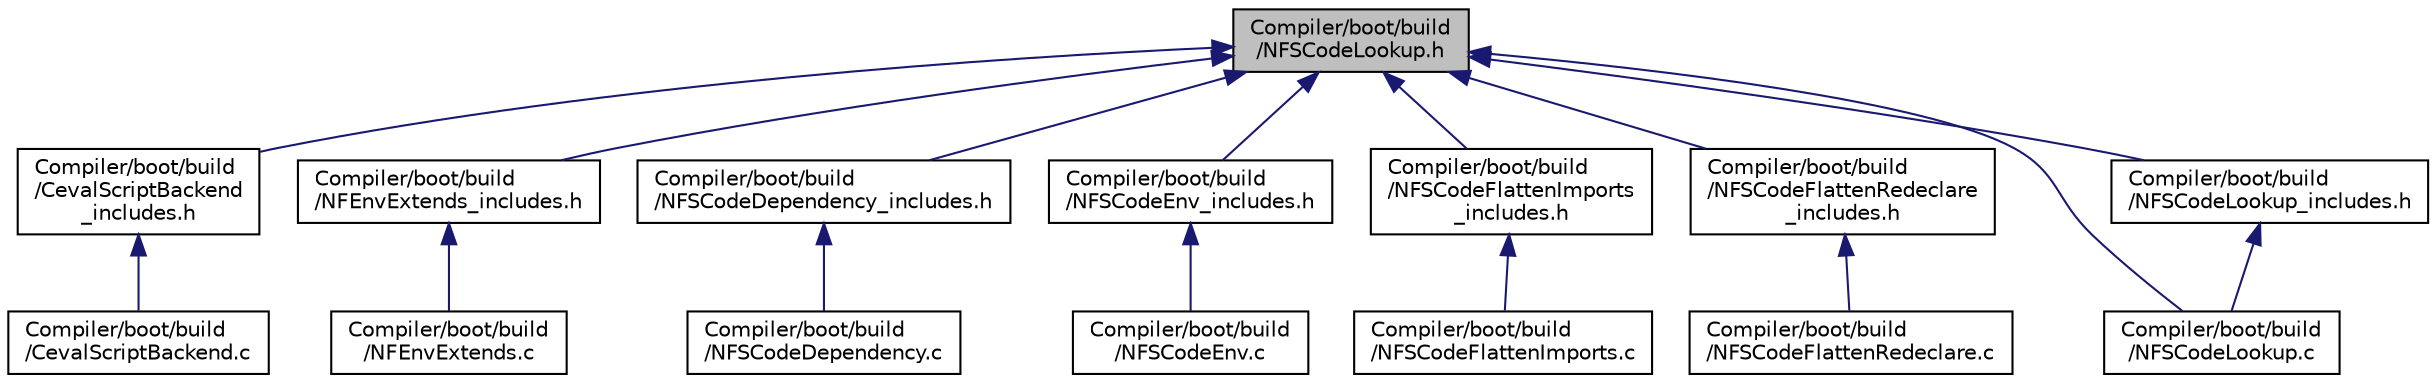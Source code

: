 digraph "Compiler/boot/build/NFSCodeLookup.h"
{
  edge [fontname="Helvetica",fontsize="10",labelfontname="Helvetica",labelfontsize="10"];
  node [fontname="Helvetica",fontsize="10",shape=record];
  Node6 [label="Compiler/boot/build\l/NFSCodeLookup.h",height=0.2,width=0.4,color="black", fillcolor="grey75", style="filled", fontcolor="black"];
  Node6 -> Node7 [dir="back",color="midnightblue",fontsize="10",style="solid",fontname="Helvetica"];
  Node7 [label="Compiler/boot/build\l/CevalScriptBackend\l_includes.h",height=0.2,width=0.4,color="black", fillcolor="white", style="filled",URL="$df/d81/_ceval_script_backend__includes_8h.html"];
  Node7 -> Node8 [dir="back",color="midnightblue",fontsize="10",style="solid",fontname="Helvetica"];
  Node8 [label="Compiler/boot/build\l/CevalScriptBackend.c",height=0.2,width=0.4,color="black", fillcolor="white", style="filled",URL="$d8/de6/_ceval_script_backend_8c.html"];
  Node6 -> Node9 [dir="back",color="midnightblue",fontsize="10",style="solid",fontname="Helvetica"];
  Node9 [label="Compiler/boot/build\l/NFEnvExtends_includes.h",height=0.2,width=0.4,color="black", fillcolor="white", style="filled",URL="$d8/d8d/_n_f_env_extends__includes_8h.html"];
  Node9 -> Node10 [dir="back",color="midnightblue",fontsize="10",style="solid",fontname="Helvetica"];
  Node10 [label="Compiler/boot/build\l/NFEnvExtends.c",height=0.2,width=0.4,color="black", fillcolor="white", style="filled",URL="$d1/d2f/_n_f_env_extends_8c.html"];
  Node6 -> Node11 [dir="back",color="midnightblue",fontsize="10",style="solid",fontname="Helvetica"];
  Node11 [label="Compiler/boot/build\l/NFSCodeDependency_includes.h",height=0.2,width=0.4,color="black", fillcolor="white", style="filled",URL="$d6/d04/_n_f_s_code_dependency__includes_8h.html"];
  Node11 -> Node12 [dir="back",color="midnightblue",fontsize="10",style="solid",fontname="Helvetica"];
  Node12 [label="Compiler/boot/build\l/NFSCodeDependency.c",height=0.2,width=0.4,color="black", fillcolor="white", style="filled",URL="$d5/df9/_n_f_s_code_dependency_8c.html"];
  Node6 -> Node13 [dir="back",color="midnightblue",fontsize="10",style="solid",fontname="Helvetica"];
  Node13 [label="Compiler/boot/build\l/NFSCodeEnv_includes.h",height=0.2,width=0.4,color="black", fillcolor="white", style="filled",URL="$df/dcd/_n_f_s_code_env__includes_8h.html"];
  Node13 -> Node14 [dir="back",color="midnightblue",fontsize="10",style="solid",fontname="Helvetica"];
  Node14 [label="Compiler/boot/build\l/NFSCodeEnv.c",height=0.2,width=0.4,color="black", fillcolor="white", style="filled",URL="$da/db6/_n_f_s_code_env_8c.html"];
  Node6 -> Node15 [dir="back",color="midnightblue",fontsize="10",style="solid",fontname="Helvetica"];
  Node15 [label="Compiler/boot/build\l/NFSCodeFlattenImports\l_includes.h",height=0.2,width=0.4,color="black", fillcolor="white", style="filled",URL="$dd/dfc/_n_f_s_code_flatten_imports__includes_8h.html"];
  Node15 -> Node16 [dir="back",color="midnightblue",fontsize="10",style="solid",fontname="Helvetica"];
  Node16 [label="Compiler/boot/build\l/NFSCodeFlattenImports.c",height=0.2,width=0.4,color="black", fillcolor="white", style="filled",URL="$d0/df0/_n_f_s_code_flatten_imports_8c.html"];
  Node6 -> Node17 [dir="back",color="midnightblue",fontsize="10",style="solid",fontname="Helvetica"];
  Node17 [label="Compiler/boot/build\l/NFSCodeFlattenRedeclare\l_includes.h",height=0.2,width=0.4,color="black", fillcolor="white", style="filled",URL="$d1/df4/_n_f_s_code_flatten_redeclare__includes_8h.html"];
  Node17 -> Node18 [dir="back",color="midnightblue",fontsize="10",style="solid",fontname="Helvetica"];
  Node18 [label="Compiler/boot/build\l/NFSCodeFlattenRedeclare.c",height=0.2,width=0.4,color="black", fillcolor="white", style="filled",URL="$de/dd2/_n_f_s_code_flatten_redeclare_8c.html"];
  Node6 -> Node19 [dir="back",color="midnightblue",fontsize="10",style="solid",fontname="Helvetica"];
  Node19 [label="Compiler/boot/build\l/NFSCodeLookup.c",height=0.2,width=0.4,color="black", fillcolor="white", style="filled",URL="$d9/d84/_n_f_s_code_lookup_8c.html"];
  Node6 -> Node20 [dir="back",color="midnightblue",fontsize="10",style="solid",fontname="Helvetica"];
  Node20 [label="Compiler/boot/build\l/NFSCodeLookup_includes.h",height=0.2,width=0.4,color="black", fillcolor="white", style="filled",URL="$d6/d30/_n_f_s_code_lookup__includes_8h.html"];
  Node20 -> Node19 [dir="back",color="midnightblue",fontsize="10",style="solid",fontname="Helvetica"];
}

